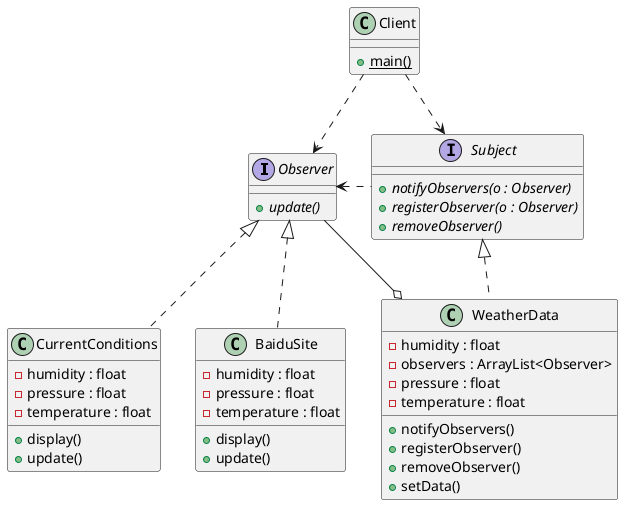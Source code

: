 @startuml
interface Observer {
    {abstract} + update()
}
class CurrentConditions {
    - humidity : float
    - pressure : float
    - temperature : float
    + display()
    + update()
}
class BaiduSite {
    - humidity : float
    - pressure : float
    - temperature : float
    + display()
    + update()
}
interface Subject {
    {abstract} + notifyObservers(o : Observer)
    {abstract} + registerObserver(o : Observer)
    {abstract} + removeObserver()
}
class WeatherData {
    - humidity : float
    - observers : ArrayList<Observer>
    - pressure : float
    - temperature : float
    + notifyObservers()
    + registerObserver()
    + removeObserver()
    + setData()
}
class Client {
    {static} + main()
}
BaiduSite .up.|> Observer
CurrentConditions .up.|> Observer
WeatherData .up.|> Subject
WeatherData o-- Observer
Subject .left.> Observer
Client ..> Subject
Client ..> Observer
@enduml